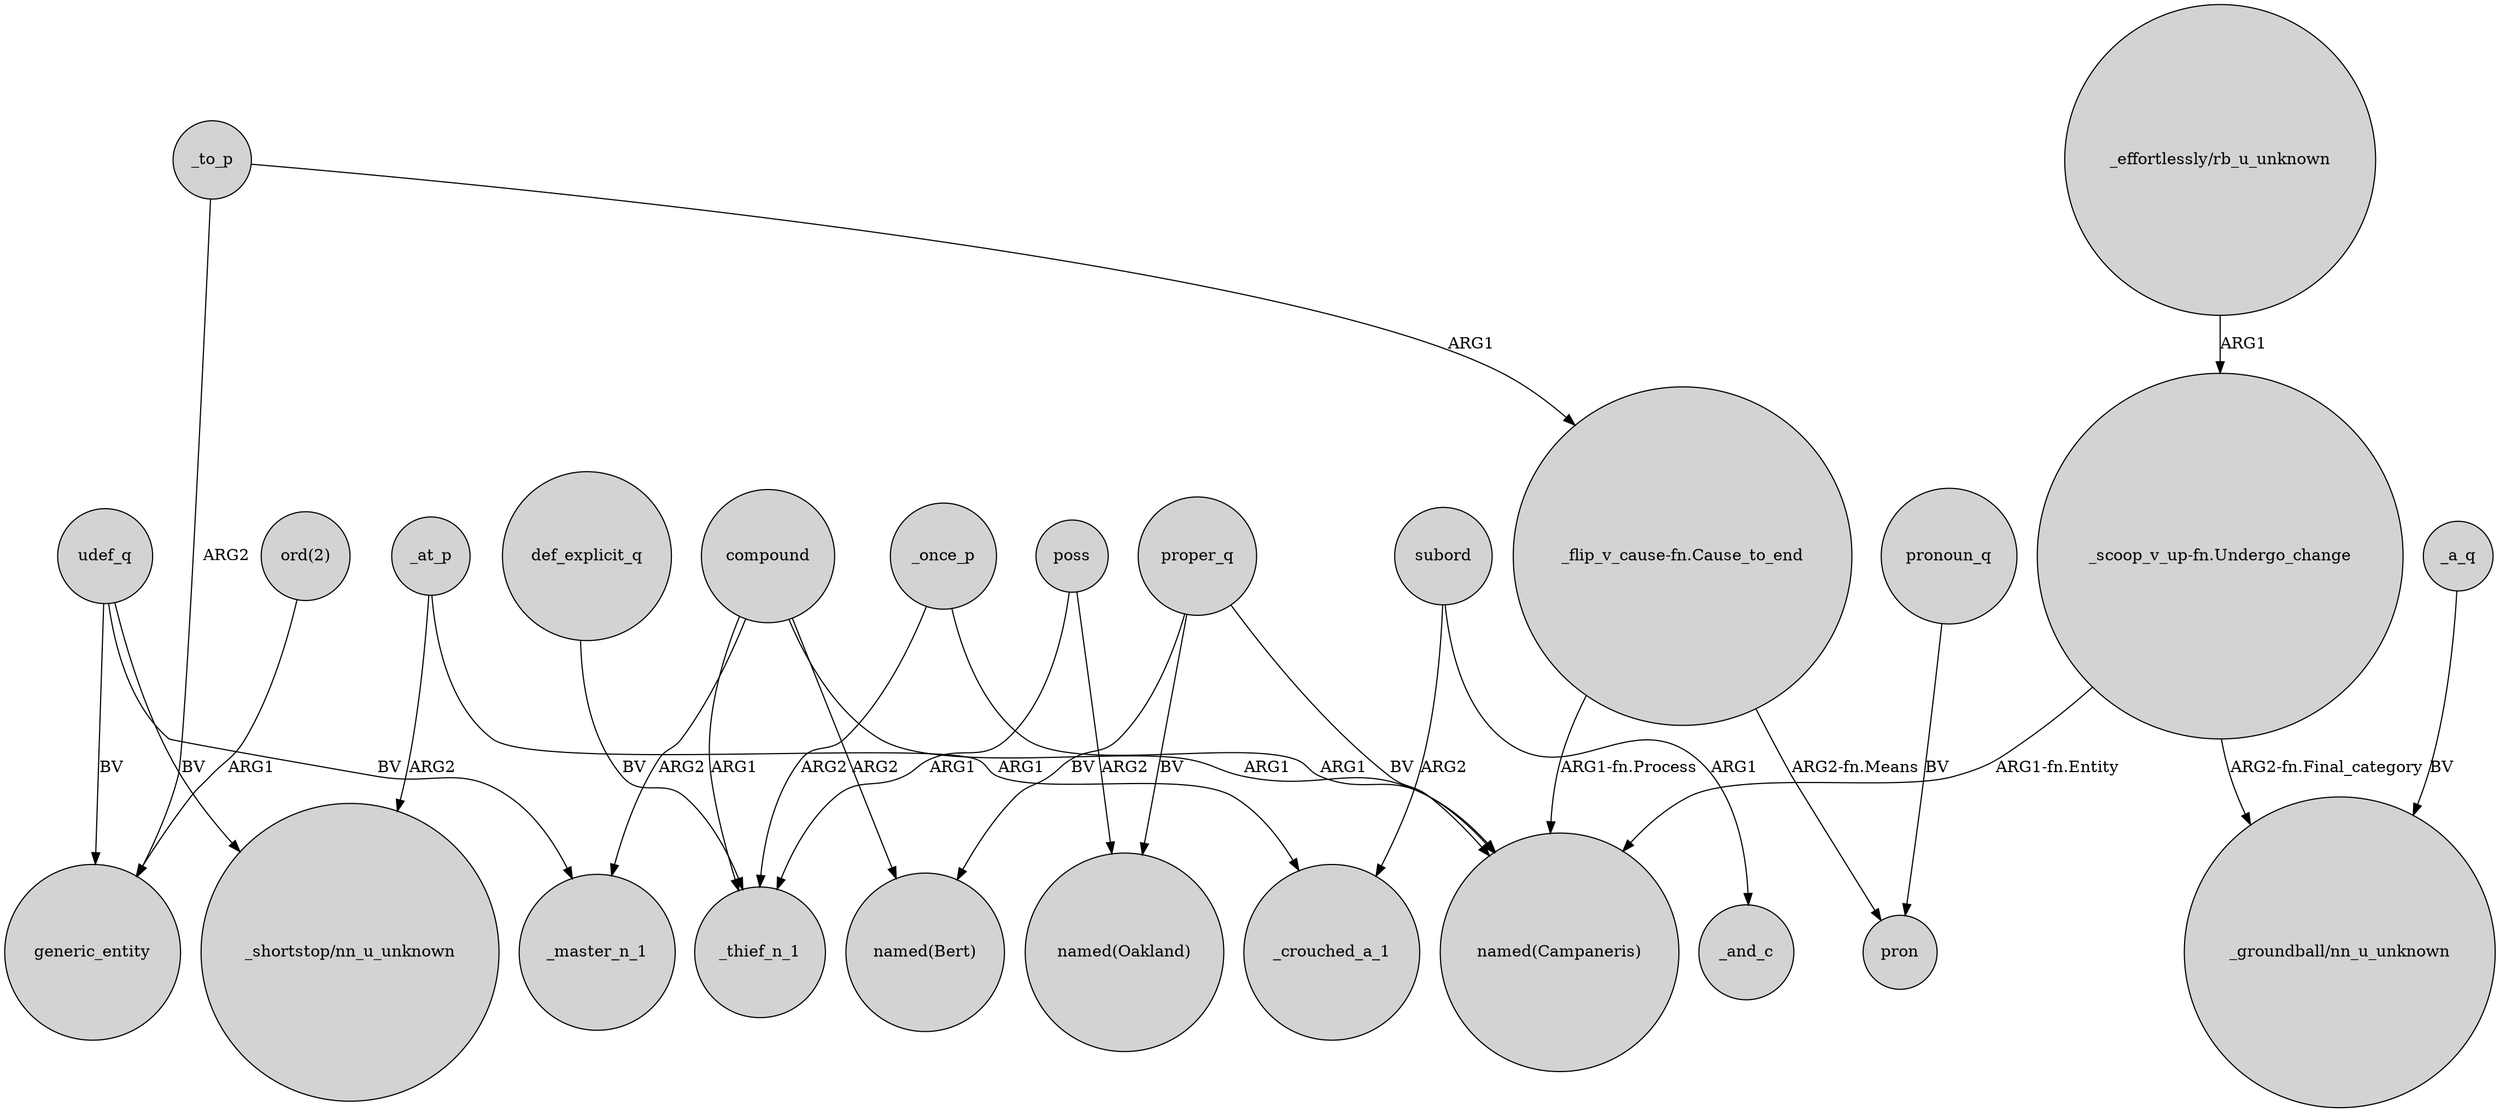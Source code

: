 digraph {
	node [shape=circle style=filled]
	_at_p -> "_shortstop/nn_u_unknown" [label=ARG2]
	_to_p -> generic_entity [label=ARG2]
	compound -> _master_n_1 [label=ARG2]
	_once_p -> "named(Campaneris)" [label=ARG1]
	_a_q -> "_groundball/nn_u_unknown" [label=BV]
	"_effortlessly/rb_u_unknown" -> "_scoop_v_up-fn.Undergo_change" [label=ARG1]
	udef_q -> generic_entity [label=BV]
	"_flip_v_cause-fn.Cause_to_end" -> pron [label="ARG2-fn.Means"]
	def_explicit_q -> _thief_n_1 [label=BV]
	udef_q -> _master_n_1 [label=BV]
	"_flip_v_cause-fn.Cause_to_end" -> "named(Campaneris)" [label="ARG1-fn.Process"]
	pronoun_q -> pron [label=BV]
	poss -> _thief_n_1 [label=ARG1]
	proper_q -> "named(Bert)" [label=BV]
	compound -> _thief_n_1 [label=ARG1]
	udef_q -> "_shortstop/nn_u_unknown" [label=BV]
	compound -> "named(Bert)" [label=ARG2]
	proper_q -> "named(Campaneris)" [label=BV]
	subord -> _crouched_a_1 [label=ARG2]
	"ord(2)" -> generic_entity [label=ARG1]
	proper_q -> "named(Oakland)" [label=BV]
	"_scoop_v_up-fn.Undergo_change" -> "named(Campaneris)" [label="ARG1-fn.Entity"]
	_once_p -> _thief_n_1 [label=ARG2]
	compound -> "named(Campaneris)" [label=ARG1]
	poss -> "named(Oakland)" [label=ARG2]
	_to_p -> "_flip_v_cause-fn.Cause_to_end" [label=ARG1]
	subord -> _and_c [label=ARG1]
	"_scoop_v_up-fn.Undergo_change" -> "_groundball/nn_u_unknown" [label="ARG2-fn.Final_category"]
	_at_p -> _crouched_a_1 [label=ARG1]
}
